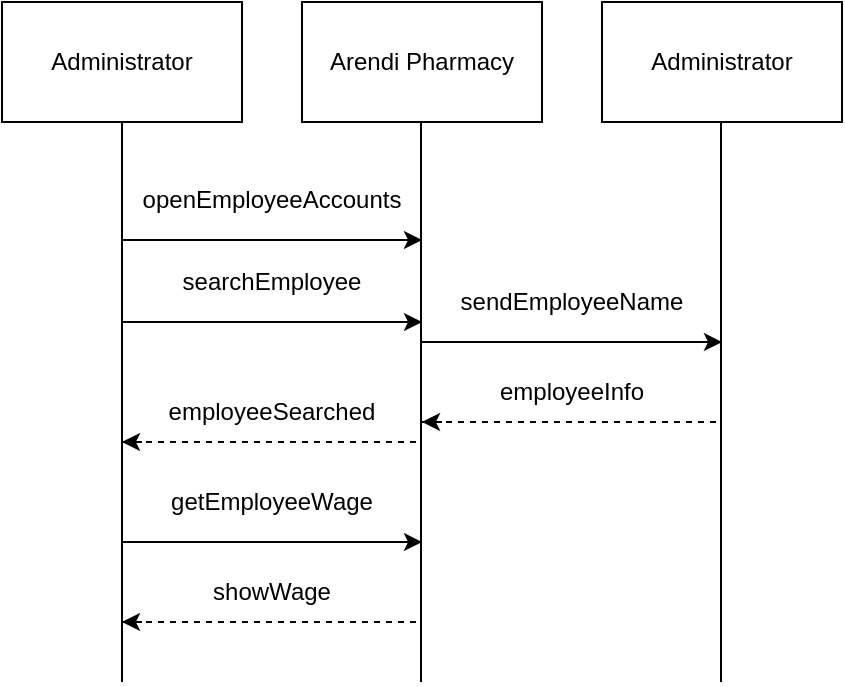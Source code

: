 <mxfile version="18.1.1" type="device" pages="2"><diagram id="ayjPpt-Jm1dRq6yv2szI" name="Page-1"><mxGraphModel dx="1021" dy="567" grid="1" gridSize="10" guides="1" tooltips="1" connect="1" arrows="1" fold="1" page="1" pageScale="1" pageWidth="850" pageHeight="1100" math="0" shadow="0"><root><mxCell id="0"/><mxCell id="1" parent="0"/><mxCell id="Q0jZwyNbFBc1CZk_Gp6w-1" value="Administrator" style="rounded=0;whiteSpace=wrap;html=1;" vertex="1" parent="1"><mxGeometry x="10" y="50" width="120" height="60" as="geometry"/></mxCell><mxCell id="Q0jZwyNbFBc1CZk_Gp6w-2" value="Arendi Pharmacy" style="rounded=0;whiteSpace=wrap;html=1;" vertex="1" parent="1"><mxGeometry x="160" y="50" width="120" height="60" as="geometry"/></mxCell><mxCell id="Q0jZwyNbFBc1CZk_Gp6w-3" value="Administrator" style="rounded=0;whiteSpace=wrap;html=1;" vertex="1" parent="1"><mxGeometry x="310" y="50" width="120" height="60" as="geometry"/></mxCell><mxCell id="Q0jZwyNbFBc1CZk_Gp6w-4" value="" style="endArrow=none;html=1;rounded=0;entryX=0.5;entryY=1;entryDx=0;entryDy=0;" edge="1" parent="1" target="Q0jZwyNbFBc1CZk_Gp6w-1"><mxGeometry width="50" height="50" relative="1" as="geometry"><mxPoint x="70" y="390" as="sourcePoint"/><mxPoint x="450" y="200" as="targetPoint"/></mxGeometry></mxCell><mxCell id="Q0jZwyNbFBc1CZk_Gp6w-5" value="" style="endArrow=none;html=1;rounded=0;entryX=0.5;entryY=1;entryDx=0;entryDy=0;" edge="1" parent="1"><mxGeometry width="50" height="50" relative="1" as="geometry"><mxPoint x="219.5" y="390" as="sourcePoint"/><mxPoint x="219.5" y="110" as="targetPoint"/></mxGeometry></mxCell><mxCell id="Q0jZwyNbFBc1CZk_Gp6w-6" value="" style="endArrow=none;html=1;rounded=0;entryX=0.5;entryY=1;entryDx=0;entryDy=0;" edge="1" parent="1"><mxGeometry width="50" height="50" relative="1" as="geometry"><mxPoint x="369.5" y="390" as="sourcePoint"/><mxPoint x="369.5" y="110" as="targetPoint"/></mxGeometry></mxCell><mxCell id="Q0jZwyNbFBc1CZk_Gp6w-7" value="" style="endArrow=classic;html=1;rounded=0;" edge="1" parent="1"><mxGeometry width="50" height="50" relative="1" as="geometry"><mxPoint x="70" y="210" as="sourcePoint"/><mxPoint x="220" y="210" as="targetPoint"/></mxGeometry></mxCell><mxCell id="Q0jZwyNbFBc1CZk_Gp6w-8" value="searchEmployee" style="text;html=1;strokeColor=none;fillColor=none;align=center;verticalAlign=middle;whiteSpace=wrap;rounded=0;" vertex="1" parent="1"><mxGeometry x="80" y="170" width="130" height="40" as="geometry"/></mxCell><mxCell id="Q0jZwyNbFBc1CZk_Gp6w-9" value="" style="endArrow=classic;html=1;rounded=0;" edge="1" parent="1"><mxGeometry width="50" height="50" relative="1" as="geometry"><mxPoint x="220" y="220" as="sourcePoint"/><mxPoint x="370" y="220" as="targetPoint"/></mxGeometry></mxCell><mxCell id="Q0jZwyNbFBc1CZk_Gp6w-10" value="sendEmployeeName&lt;span style=&quot;color: rgba(0, 0, 0, 0); font-family: monospace; font-size: 0px; text-align: start;&quot;&gt;%3CmxGraphModel%3E%3Croot%3E%3CmxCell%20id%3D%220%22%2F%3E%3CmxCell%20id%3D%221%22%20parent%3D%220%22%2F%3E%3CmxCell%20id%3D%222%22%20value%3D%22sendAccount%22%20style%3D%22text%3Bhtml%3D1%3BstrokeColor%3Dnone%3BfillColor%3Dnone%3Balign%3Dcenter%3BverticalAlign%3Dmiddle%3BwhiteSpace%3Dwrap%3Brounded%3D0%3B%22%20vertex%3D%221%22%20parent%3D%221%22%3E%3CmxGeometry%20x%3D%22325%22%20y%3D%22330%22%20width%3D%2260%22%20height%3D%2230%22%20as%3D%22geometry%22%2F%3E%3C%2FmxCell%3E%3CmxCell%20id%3D%223%22%20value%3D%22%22%20style%3D%22endArrow%3Dnone%3Bdashed%3D1%3Bhtml%3D1%3Brounded%3D0%3B%22%20edge%3D%221%22%20parent%3D%221%22%3E%3CmxGeometry%20width%3D%2250%22%20height%3D%2250%22%20relative%3D%221%22%20as%3D%22geometry%22%3E%3CmxPoint%20x%3D%22280%22%20y%3D%22360%22%20as%3D%22sourcePoint%22%2F%3E%3CmxPoint%20x%3D%22430%22%20y%3D%22360%22%20as%3D%22targetPoint%22%2F%3E%3C%2FmxGeometry%3E%3C%2FmxCell%3E%3CmxCell%20id%3D%224%22%20value%3D%22%22%20style%3D%22endArrow%3Dclassic%3Bhtml%3D1%3Brounded%3D0%3B%22%20edge%3D%221%22%20parent%3D%221%22%3E%3CmxGeometry%20width%3D%2250%22%20height%3D%2250%22%20relative%3D%221%22%20as%3D%22geometry%22%3E%3CmxPoint%20x%3D%22290%22%20y%3D%22360%22%20as%3D%22sourcePoint%22%2F%3E%3CmxPoint%20x%3D%22280%22%20y%3D%22360%22%20as%3D%22targetPoint%22%2F%3E%3C%2FmxGeometry%3E%3C%2FmxCell%3E%3C%2Froot%3E%3C%2FmxGraphModel%3E&lt;/span&gt;&lt;span style=&quot;color: rgba(0, 0, 0, 0); font-family: monospace; font-size: 0px; text-align: start;&quot;&gt;%3CmxGraphModel%3E%3Croot%3E%3CmxCell%20id%3D%220%22%2F%3E%3CmxCell%20id%3D%221%22%20parent%3D%220%22%2F%3E%3CmxCell%20id%3D%222%22%20value%3D%22sendAccount%22%20style%3D%22text%3Bhtml%3D1%3BstrokeColor%3Dnone%3BfillColor%3Dnone%3Balign%3Dcenter%3BverticalAlign%3Dmiddle%3BwhiteSpace%3Dwrap%3Brounded%3D0%3B%22%20vertex%3D%221%22%20parent%3D%221%22%3E%3CmxGeometry%20x%3D%22325%22%20y%3D%22330%22%20width%3D%2260%22%20height%3D%2230%22%20as%3D%22geometry%22%2F%3E%3C%2FmxCell%3E%3CmxCell%20id%3D%223%22%20value%3D%22%22%20style%3D%22endArrow%3Dnone%3Bdashed%3D1%3Bhtml%3D1%3Brounded%3D0%3B%22%20edge%3D%221%22%20parent%3D%221%22%3E%3CmxGeometry%20width%3D%2250%22%20height%3D%2250%22%20relative%3D%221%22%20as%3D%22geometry%22%3E%3CmxPoint%20x%3D%22280%22%20y%3D%22360%22%20as%3D%22sourcePoint%22%2F%3E%3CmxPoint%20x%3D%22430%22%20y%3D%22360%22%20as%3D%22targetPoint%22%2F%3E%3C%2FmxGeometry%3E%3C%2FmxCell%3E%3CmxCell%20id%3D%224%22%20value%3D%22%22%20style%3D%22endArrow%3Dclassic%3Bhtml%3D1%3Brounded%3D0%3B%22%20edge%3D%221%22%20parent%3D%221%22%3E%3CmxGeometry%20width%3D%2250%22%20height%3D%2250%22%20relative%3D%221%22%20as%3D%22geometry%22%3E%3CmxPoint%20x%3D%22290%22%20y%3D%22360%22%20as%3D%22sourcePoint%22%2F%3E%3CmxPoint%20x%3D%22280%22%20y%3D%22360%22%20as%3D%22targetPoint%22%2F%3E%3C%2FmxGeometry%3E%3C%2FmxCell%3E%3C%2Froot%3E%3C%2FmxGraphModel%3E&lt;/span&gt;" style="text;html=1;strokeColor=none;fillColor=none;align=center;verticalAlign=middle;whiteSpace=wrap;rounded=0;" vertex="1" parent="1"><mxGeometry x="230" y="180" width="130" height="40" as="geometry"/></mxCell><mxCell id="Q0jZwyNbFBc1CZk_Gp6w-11" value="" style="endArrow=classic;html=1;rounded=0;" edge="1" parent="1"><mxGeometry width="50" height="50" relative="1" as="geometry"><mxPoint x="70" y="169" as="sourcePoint"/><mxPoint x="220" y="169" as="targetPoint"/></mxGeometry></mxCell><mxCell id="Q0jZwyNbFBc1CZk_Gp6w-12" value="openEmployeeAccounts" style="text;html=1;strokeColor=none;fillColor=none;align=center;verticalAlign=middle;whiteSpace=wrap;rounded=0;" vertex="1" parent="1"><mxGeometry x="80" y="129" width="130" height="40" as="geometry"/></mxCell><mxCell id="Q0jZwyNbFBc1CZk_Gp6w-13" value="employeeInfo" style="text;html=1;strokeColor=none;fillColor=none;align=center;verticalAlign=middle;whiteSpace=wrap;rounded=0;" vertex="1" parent="1"><mxGeometry x="265" y="230" width="60" height="30" as="geometry"/></mxCell><mxCell id="Q0jZwyNbFBc1CZk_Gp6w-14" value="" style="endArrow=none;dashed=1;html=1;rounded=0;" edge="1" parent="1"><mxGeometry width="50" height="50" relative="1" as="geometry"><mxPoint x="220" y="260" as="sourcePoint"/><mxPoint x="370" y="260" as="targetPoint"/></mxGeometry></mxCell><mxCell id="Q0jZwyNbFBc1CZk_Gp6w-15" value="" style="endArrow=classic;html=1;rounded=0;" edge="1" parent="1"><mxGeometry width="50" height="50" relative="1" as="geometry"><mxPoint x="230" y="260" as="sourcePoint"/><mxPoint x="220" y="260" as="targetPoint"/></mxGeometry></mxCell><mxCell id="Q0jZwyNbFBc1CZk_Gp6w-16" value="employeeSearched" style="text;html=1;strokeColor=none;fillColor=none;align=center;verticalAlign=middle;whiteSpace=wrap;rounded=0;" vertex="1" parent="1"><mxGeometry x="115" y="240" width="60" height="30" as="geometry"/></mxCell><mxCell id="Q0jZwyNbFBc1CZk_Gp6w-17" value="" style="endArrow=none;dashed=1;html=1;rounded=0;" edge="1" parent="1"><mxGeometry width="50" height="50" relative="1" as="geometry"><mxPoint x="70" y="270" as="sourcePoint"/><mxPoint x="220" y="270" as="targetPoint"/></mxGeometry></mxCell><mxCell id="Q0jZwyNbFBc1CZk_Gp6w-18" value="" style="endArrow=classic;html=1;rounded=0;" edge="1" parent="1"><mxGeometry width="50" height="50" relative="1" as="geometry"><mxPoint x="80" y="270" as="sourcePoint"/><mxPoint x="70" y="270" as="targetPoint"/></mxGeometry></mxCell><mxCell id="Q0jZwyNbFBc1CZk_Gp6w-19" value="" style="endArrow=classic;html=1;rounded=0;" edge="1" parent="1"><mxGeometry width="50" height="50" relative="1" as="geometry"><mxPoint x="70" y="320" as="sourcePoint"/><mxPoint x="220" y="320" as="targetPoint"/></mxGeometry></mxCell><mxCell id="Q0jZwyNbFBc1CZk_Gp6w-20" value="getEmployeeWage" style="text;html=1;strokeColor=none;fillColor=none;align=center;verticalAlign=middle;whiteSpace=wrap;rounded=0;" vertex="1" parent="1"><mxGeometry x="80" y="280" width="130" height="40" as="geometry"/></mxCell><mxCell id="Q0jZwyNbFBc1CZk_Gp6w-25" value="showWage" style="text;html=1;strokeColor=none;fillColor=none;align=center;verticalAlign=middle;whiteSpace=wrap;rounded=0;" vertex="1" parent="1"><mxGeometry x="115" y="330" width="60" height="30" as="geometry"/></mxCell><mxCell id="Q0jZwyNbFBc1CZk_Gp6w-26" value="" style="endArrow=none;dashed=1;html=1;rounded=0;" edge="1" parent="1"><mxGeometry width="50" height="50" relative="1" as="geometry"><mxPoint x="70" y="360" as="sourcePoint"/><mxPoint x="220" y="360" as="targetPoint"/></mxGeometry></mxCell><mxCell id="Q0jZwyNbFBc1CZk_Gp6w-27" value="" style="endArrow=classic;html=1;rounded=0;" edge="1" parent="1"><mxGeometry width="50" height="50" relative="1" as="geometry"><mxPoint x="80" y="360" as="sourcePoint"/><mxPoint x="70" y="360" as="targetPoint"/></mxGeometry></mxCell></root></mxGraphModel></diagram><diagram id="bf5w0hFXmYM8G63-gMCw" name="Page-2"><mxGraphModel dx="868" dy="482" grid="1" gridSize="10" guides="1" tooltips="1" connect="1" arrows="1" fold="1" page="1" pageScale="1" pageWidth="850" pageHeight="1100" math="0" shadow="0"><root><mxCell id="0"/><mxCell id="1" parent="0"/></root></mxGraphModel></diagram></mxfile>